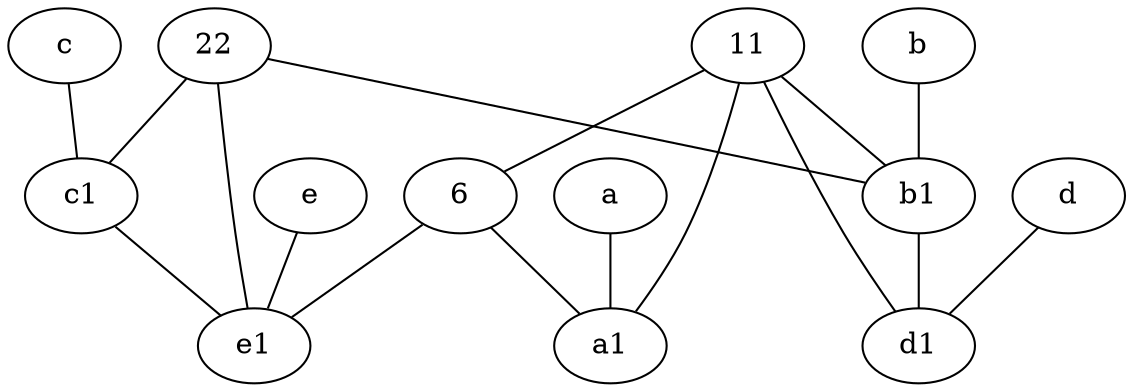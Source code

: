 graph {
	node [labelfontsize=50]
	a [labelfontsize=50 pos="8,2!"]
	6 [labelfontsize=50]
	a1 [labelfontsize=50 pos="8,3!"]
	22 [labelfontsize=50]
	11 [labelfontsize=50]
	d1 [labelfontsize=50 pos="3,5!"]
	e1 [labelfontsize=50 pos="7,7!"]
	b [labelfontsize=50 pos="10,4!"]
	c [labelfontsize=50 pos="4.5,2!"]
	c1 [labelfontsize=50 pos="4.5,3!"]
	e [labelfontsize=50 pos="7,9!"]
	b1 [labelfontsize=50 pos="9,4!"]
	d [labelfontsize=50 pos="2,5!"]
	c -- c1
	6 -- a1
	a -- a1
	c1 -- e1
	6 -- e1
	11 -- d1
	e -- e1
	22 -- b1
	b1 -- d1
	d -- d1
	11 -- b1
	b -- b1
	11 -- 6
	22 -- c1
	11 -- a1
	22 -- e1
}
